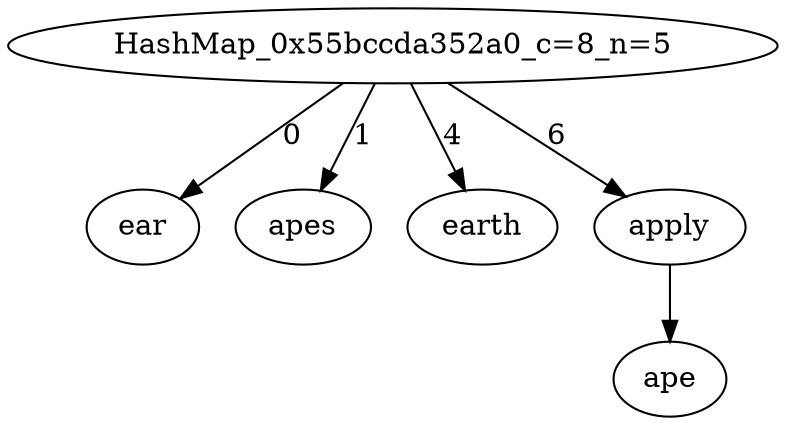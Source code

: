 digraph OurHashMap {
"HashMap_0x55bccda352a0_c=8_n=5"
"HashMap_0x55bccda352a0_c=8_n=5" -> {"ear"} [label="0"]
"HashMap_0x55bccda352a0_c=8_n=5" -> {"apes"} [label="1"]
"HashMap_0x55bccda352a0_c=8_n=5" -> {"earth"} [label="4"]
"HashMap_0x55bccda352a0_c=8_n=5" -> {"apply"} [label="6"]
"apply" -> {"ape"}
}
